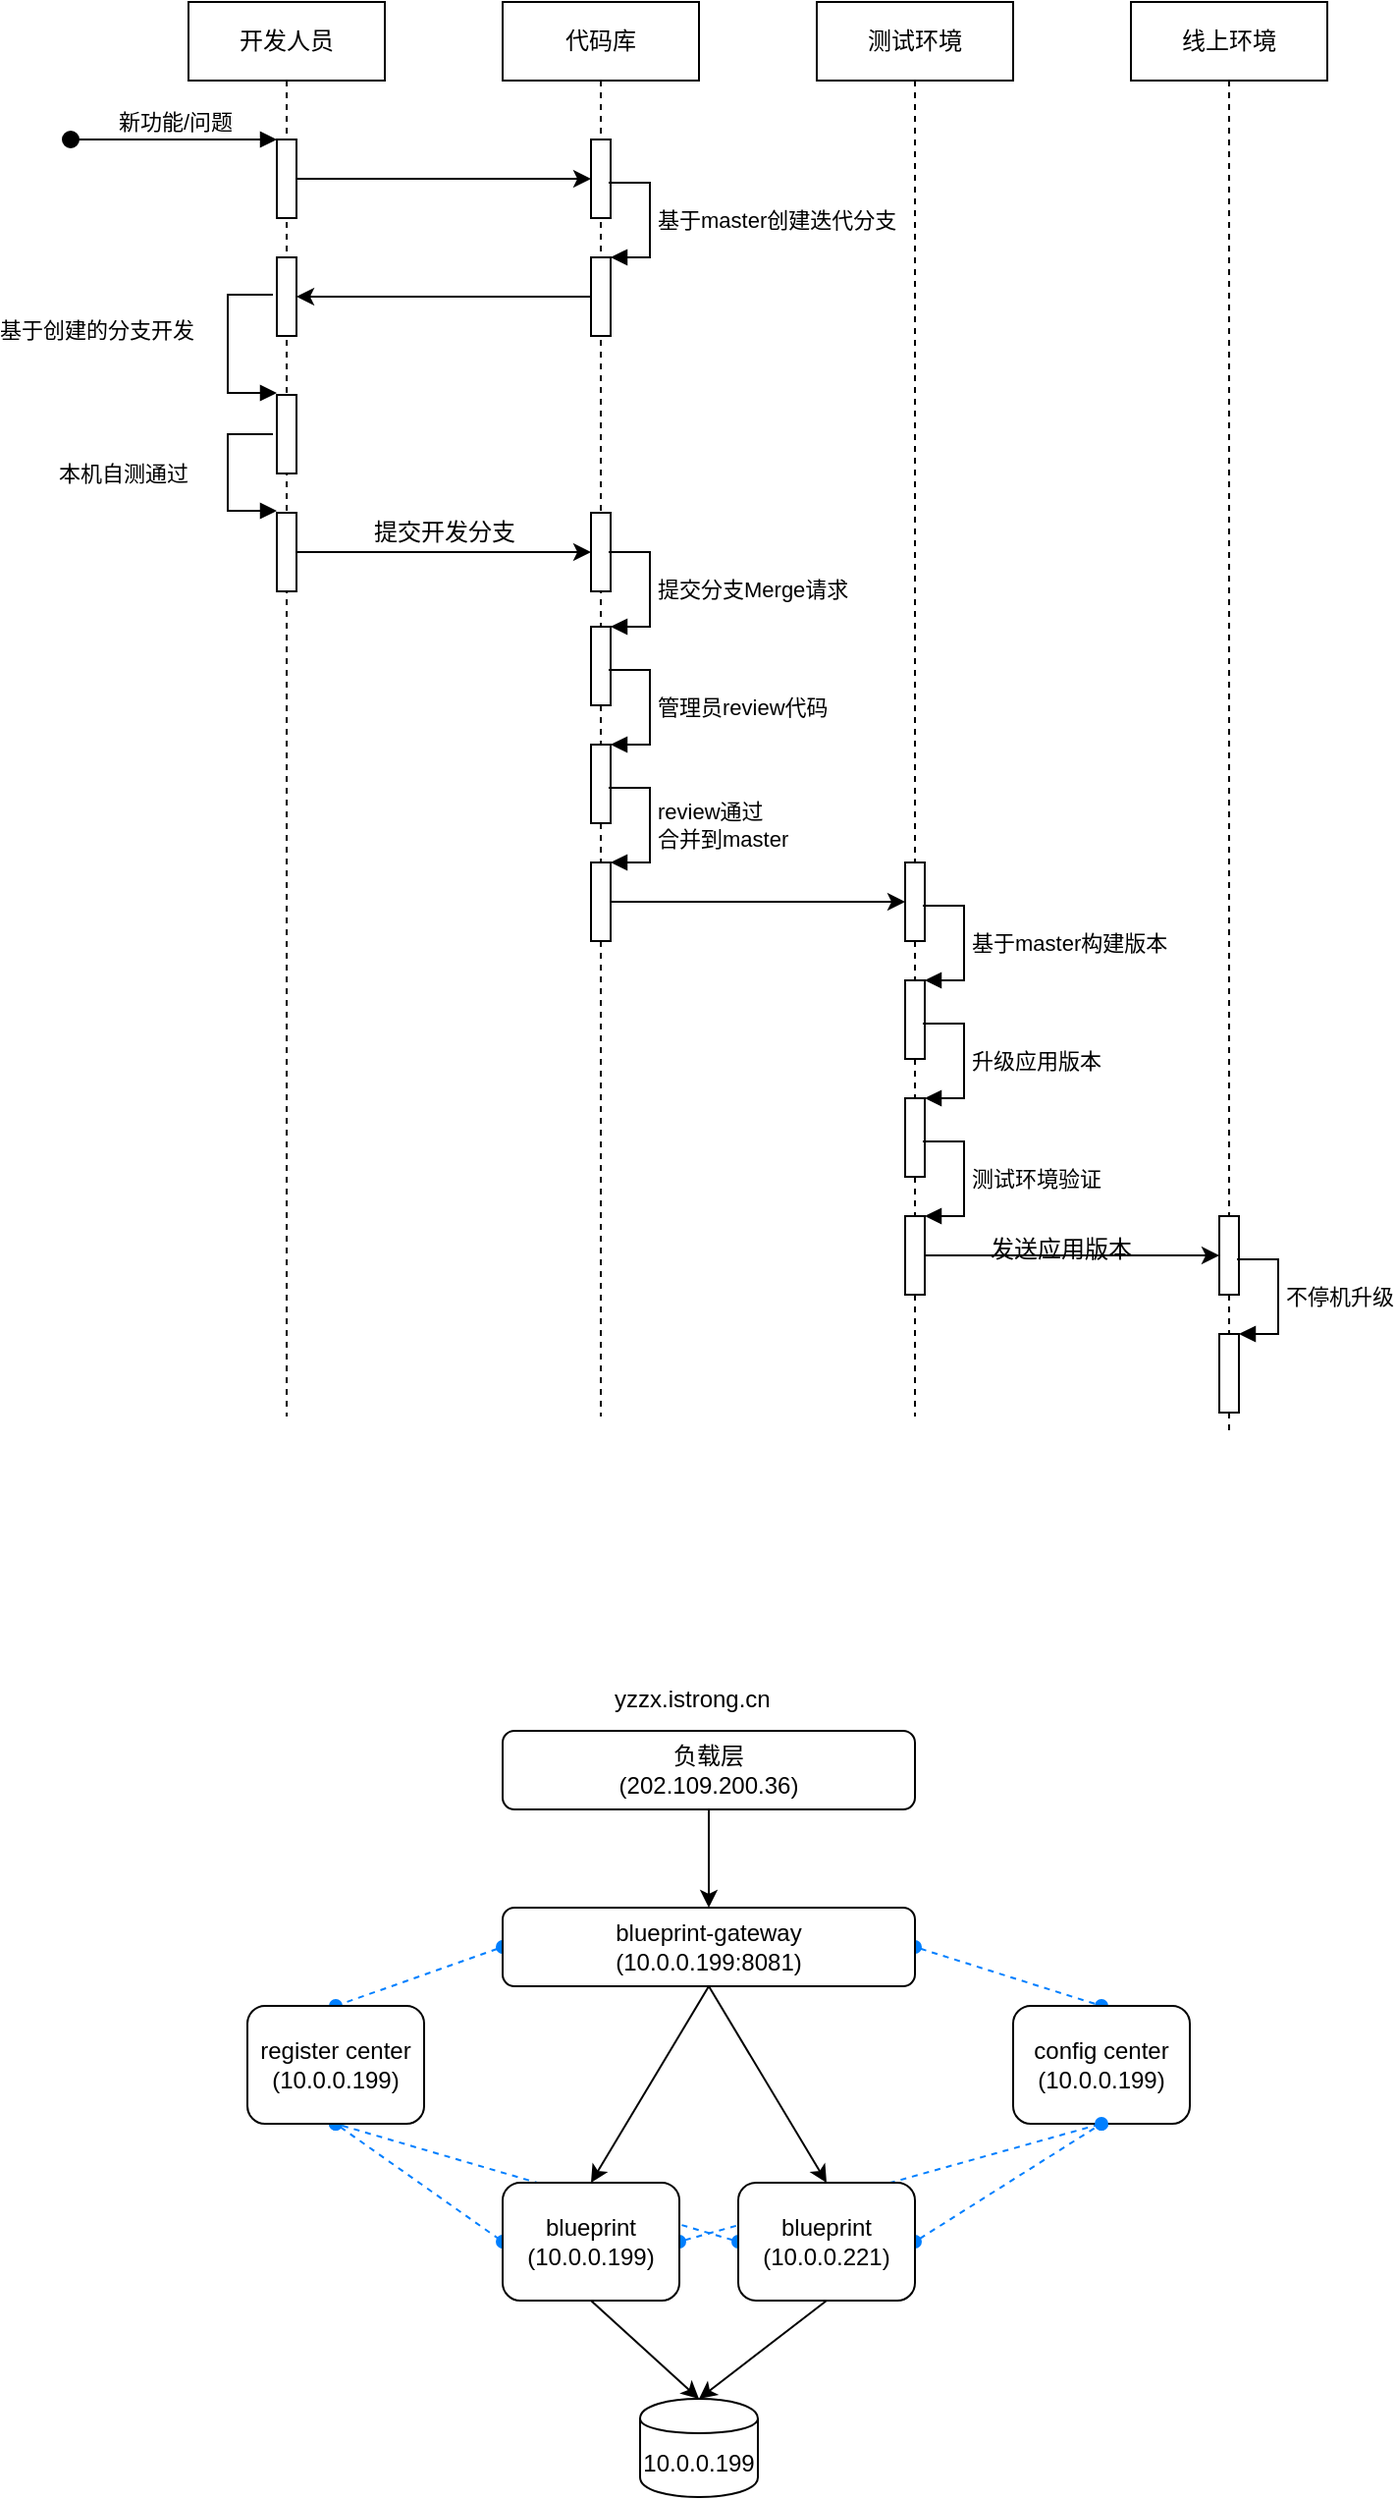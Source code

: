 <mxfile version="12.9.7" type="github">
  <diagram id="9kq6zoJX0rj1PIkXjqYG" name="第 1 页">
    <mxGraphModel dx="946" dy="648" grid="1" gridSize="10" guides="1" tooltips="1" connect="1" arrows="1" fold="1" page="1" pageScale="1" pageWidth="3300" pageHeight="4681" math="0" shadow="0">
      <root>
        <mxCell id="0" />
        <mxCell id="1" parent="0" />
        <mxCell id="2lvI47gKS-zeJH3E8dDC-2" value="开发人员" style="shape=umlLifeline;perimeter=lifelinePerimeter;whiteSpace=wrap;html=1;container=1;collapsible=0;recursiveResize=0;outlineConnect=0;" vertex="1" parent="1">
          <mxGeometry x="360" y="80" width="100" height="720" as="geometry" />
        </mxCell>
        <mxCell id="2lvI47gKS-zeJH3E8dDC-12" value="" style="html=1;points=[];perimeter=orthogonalPerimeter;" vertex="1" parent="2lvI47gKS-zeJH3E8dDC-2">
          <mxGeometry x="45" y="70" width="10" height="40" as="geometry" />
        </mxCell>
        <mxCell id="2lvI47gKS-zeJH3E8dDC-13" value="新功能/问题" style="html=1;verticalAlign=bottom;startArrow=oval;endArrow=block;startSize=8;" edge="1" target="2lvI47gKS-zeJH3E8dDC-12" parent="2lvI47gKS-zeJH3E8dDC-2">
          <mxGeometry relative="1" as="geometry">
            <mxPoint x="-60" y="70" as="sourcePoint" />
          </mxGeometry>
        </mxCell>
        <mxCell id="2lvI47gKS-zeJH3E8dDC-18" value="" style="html=1;points=[];perimeter=orthogonalPerimeter;" vertex="1" parent="2lvI47gKS-zeJH3E8dDC-2">
          <mxGeometry x="45" y="130" width="10" height="40" as="geometry" />
        </mxCell>
        <mxCell id="2lvI47gKS-zeJH3E8dDC-20" value="" style="html=1;points=[];perimeter=orthogonalPerimeter;" vertex="1" parent="2lvI47gKS-zeJH3E8dDC-2">
          <mxGeometry x="45" y="200" width="10" height="40" as="geometry" />
        </mxCell>
        <mxCell id="2lvI47gKS-zeJH3E8dDC-21" value="基于创建的分支开发" style="edgeStyle=orthogonalEdgeStyle;html=1;align=left;spacingLeft=2;endArrow=block;rounded=0;entryX=0;entryY=-0.025;exitX=-0.2;exitY=0.475;exitDx=0;exitDy=0;exitPerimeter=0;entryDx=0;entryDy=0;entryPerimeter=0;" edge="1" target="2lvI47gKS-zeJH3E8dDC-20" parent="2lvI47gKS-zeJH3E8dDC-2" source="2lvI47gKS-zeJH3E8dDC-18">
          <mxGeometry x="-0.359" y="120" relative="1" as="geometry">
            <mxPoint x="50" y="190" as="sourcePoint" />
            <Array as="points">
              <mxPoint x="20" y="149" />
              <mxPoint x="20" y="199" />
            </Array>
            <mxPoint x="-240" y="9" as="offset" />
          </mxGeometry>
        </mxCell>
        <mxCell id="2lvI47gKS-zeJH3E8dDC-22" value="" style="html=1;points=[];perimeter=orthogonalPerimeter;" vertex="1" parent="2lvI47gKS-zeJH3E8dDC-2">
          <mxGeometry x="45" y="260" width="10" height="40" as="geometry" />
        </mxCell>
        <mxCell id="2lvI47gKS-zeJH3E8dDC-23" value="本机自测通过" style="edgeStyle=orthogonalEdgeStyle;html=1;align=left;spacingLeft=2;endArrow=block;rounded=0;entryX=0;entryY=-0.025;exitX=-0.2;exitY=0.475;exitDx=0;exitDy=0;exitPerimeter=0;entryDx=0;entryDy=0;entryPerimeter=0;" edge="1" parent="2lvI47gKS-zeJH3E8dDC-2" target="2lvI47gKS-zeJH3E8dDC-22">
          <mxGeometry x="0.425" y="92" relative="1" as="geometry">
            <mxPoint x="43" y="220" as="sourcePoint" />
            <Array as="points">
              <mxPoint x="20" y="220" />
              <mxPoint x="20" y="259" />
            </Array>
            <mxPoint x="-90" y="73" as="offset" />
          </mxGeometry>
        </mxCell>
        <mxCell id="2lvI47gKS-zeJH3E8dDC-3" value="代码库" style="shape=umlLifeline;perimeter=lifelinePerimeter;whiteSpace=wrap;html=1;container=1;collapsible=0;recursiveResize=0;outlineConnect=0;" vertex="1" parent="1">
          <mxGeometry x="520" y="80" width="100" height="720" as="geometry" />
        </mxCell>
        <mxCell id="2lvI47gKS-zeJH3E8dDC-14" value="" style="html=1;points=[];perimeter=orthogonalPerimeter;" vertex="1" parent="2lvI47gKS-zeJH3E8dDC-3">
          <mxGeometry x="45" y="70" width="10" height="40" as="geometry" />
        </mxCell>
        <mxCell id="2lvI47gKS-zeJH3E8dDC-16" value="" style="html=1;points=[];perimeter=orthogonalPerimeter;" vertex="1" parent="2lvI47gKS-zeJH3E8dDC-3">
          <mxGeometry x="45" y="130" width="10" height="40" as="geometry" />
        </mxCell>
        <mxCell id="2lvI47gKS-zeJH3E8dDC-17" value="基于master创建迭代分支" style="edgeStyle=orthogonalEdgeStyle;html=1;align=left;spacingLeft=2;endArrow=block;rounded=0;entryX=1;entryY=0;exitX=0.9;exitY=0.55;exitDx=0;exitDy=0;exitPerimeter=0;" edge="1" target="2lvI47gKS-zeJH3E8dDC-16" parent="2lvI47gKS-zeJH3E8dDC-3" source="2lvI47gKS-zeJH3E8dDC-14">
          <mxGeometry relative="1" as="geometry">
            <mxPoint x="50" y="110" as="sourcePoint" />
            <Array as="points">
              <mxPoint x="75" y="92" />
              <mxPoint x="75" y="130" />
            </Array>
          </mxGeometry>
        </mxCell>
        <mxCell id="2lvI47gKS-zeJH3E8dDC-24" value="" style="html=1;points=[];perimeter=orthogonalPerimeter;" vertex="1" parent="2lvI47gKS-zeJH3E8dDC-3">
          <mxGeometry x="45" y="260" width="10" height="40" as="geometry" />
        </mxCell>
        <mxCell id="2lvI47gKS-zeJH3E8dDC-27" value="" style="html=1;points=[];perimeter=orthogonalPerimeter;" vertex="1" parent="2lvI47gKS-zeJH3E8dDC-3">
          <mxGeometry x="45" y="318" width="10" height="40" as="geometry" />
        </mxCell>
        <mxCell id="2lvI47gKS-zeJH3E8dDC-28" value="提交分支Merge请求" style="edgeStyle=orthogonalEdgeStyle;html=1;align=left;spacingLeft=2;endArrow=block;rounded=0;entryX=1;entryY=0;exitX=0.9;exitY=0.55;exitDx=0;exitDy=0;exitPerimeter=0;" edge="1" parent="2lvI47gKS-zeJH3E8dDC-3" target="2lvI47gKS-zeJH3E8dDC-27">
          <mxGeometry relative="1" as="geometry">
            <mxPoint x="54" y="280" as="sourcePoint" />
            <Array as="points">
              <mxPoint x="75" y="280" />
              <mxPoint x="75" y="318" />
            </Array>
          </mxGeometry>
        </mxCell>
        <mxCell id="2lvI47gKS-zeJH3E8dDC-29" value="" style="html=1;points=[];perimeter=orthogonalPerimeter;" vertex="1" parent="2lvI47gKS-zeJH3E8dDC-3">
          <mxGeometry x="45" y="378" width="10" height="40" as="geometry" />
        </mxCell>
        <mxCell id="2lvI47gKS-zeJH3E8dDC-30" value="管理员review代码" style="edgeStyle=orthogonalEdgeStyle;html=1;align=left;spacingLeft=2;endArrow=block;rounded=0;entryX=1;entryY=0;exitX=0.9;exitY=0.55;exitDx=0;exitDy=0;exitPerimeter=0;" edge="1" parent="2lvI47gKS-zeJH3E8dDC-3" target="2lvI47gKS-zeJH3E8dDC-29">
          <mxGeometry relative="1" as="geometry">
            <mxPoint x="54" y="340" as="sourcePoint" />
            <Array as="points">
              <mxPoint x="75" y="340" />
              <mxPoint x="75" y="378" />
            </Array>
          </mxGeometry>
        </mxCell>
        <mxCell id="2lvI47gKS-zeJH3E8dDC-31" value="" style="html=1;points=[];perimeter=orthogonalPerimeter;" vertex="1" parent="2lvI47gKS-zeJH3E8dDC-3">
          <mxGeometry x="45" y="438" width="10" height="40" as="geometry" />
        </mxCell>
        <mxCell id="2lvI47gKS-zeJH3E8dDC-32" value="review通过&lt;br&gt;合并到master" style="edgeStyle=orthogonalEdgeStyle;html=1;align=left;spacingLeft=2;endArrow=block;rounded=0;entryX=1;entryY=0;exitX=0.9;exitY=0.55;exitDx=0;exitDy=0;exitPerimeter=0;" edge="1" parent="2lvI47gKS-zeJH3E8dDC-3" target="2lvI47gKS-zeJH3E8dDC-31">
          <mxGeometry relative="1" as="geometry">
            <mxPoint x="54" y="400" as="sourcePoint" />
            <Array as="points">
              <mxPoint x="75" y="400" />
              <mxPoint x="75" y="438" />
            </Array>
          </mxGeometry>
        </mxCell>
        <mxCell id="2lvI47gKS-zeJH3E8dDC-4" value="测试环境" style="shape=umlLifeline;perimeter=lifelinePerimeter;whiteSpace=wrap;html=1;container=1;collapsible=0;recursiveResize=0;outlineConnect=0;" vertex="1" parent="1">
          <mxGeometry x="680" y="80" width="100" height="720" as="geometry" />
        </mxCell>
        <mxCell id="2lvI47gKS-zeJH3E8dDC-33" value="" style="html=1;points=[];perimeter=orthogonalPerimeter;" vertex="1" parent="2lvI47gKS-zeJH3E8dDC-4">
          <mxGeometry x="45" y="438" width="10" height="40" as="geometry" />
        </mxCell>
        <mxCell id="2lvI47gKS-zeJH3E8dDC-35" value="" style="html=1;points=[];perimeter=orthogonalPerimeter;" vertex="1" parent="2lvI47gKS-zeJH3E8dDC-4">
          <mxGeometry x="45" y="498" width="10" height="40" as="geometry" />
        </mxCell>
        <mxCell id="2lvI47gKS-zeJH3E8dDC-36" value="基于master构建版本" style="edgeStyle=orthogonalEdgeStyle;html=1;align=left;spacingLeft=2;endArrow=block;rounded=0;entryX=1;entryY=0;exitX=0.9;exitY=0.55;exitDx=0;exitDy=0;exitPerimeter=0;" edge="1" parent="2lvI47gKS-zeJH3E8dDC-4" target="2lvI47gKS-zeJH3E8dDC-35">
          <mxGeometry relative="1" as="geometry">
            <mxPoint x="54" y="460" as="sourcePoint" />
            <Array as="points">
              <mxPoint x="75" y="460" />
              <mxPoint x="75" y="498" />
            </Array>
          </mxGeometry>
        </mxCell>
        <mxCell id="2lvI47gKS-zeJH3E8dDC-37" value="" style="html=1;points=[];perimeter=orthogonalPerimeter;" vertex="1" parent="2lvI47gKS-zeJH3E8dDC-4">
          <mxGeometry x="45" y="558" width="10" height="40" as="geometry" />
        </mxCell>
        <mxCell id="2lvI47gKS-zeJH3E8dDC-38" value="升级应用版本" style="edgeStyle=orthogonalEdgeStyle;html=1;align=left;spacingLeft=2;endArrow=block;rounded=0;entryX=1;entryY=0;exitX=0.9;exitY=0.55;exitDx=0;exitDy=0;exitPerimeter=0;" edge="1" parent="2lvI47gKS-zeJH3E8dDC-4" target="2lvI47gKS-zeJH3E8dDC-37">
          <mxGeometry relative="1" as="geometry">
            <mxPoint x="54" y="520" as="sourcePoint" />
            <Array as="points">
              <mxPoint x="75" y="520" />
              <mxPoint x="75" y="558" />
            </Array>
          </mxGeometry>
        </mxCell>
        <mxCell id="2lvI47gKS-zeJH3E8dDC-39" value="" style="html=1;points=[];perimeter=orthogonalPerimeter;" vertex="1" parent="2lvI47gKS-zeJH3E8dDC-4">
          <mxGeometry x="45" y="618" width="10" height="40" as="geometry" />
        </mxCell>
        <mxCell id="2lvI47gKS-zeJH3E8dDC-40" value="测试环境验证" style="edgeStyle=orthogonalEdgeStyle;html=1;align=left;spacingLeft=2;endArrow=block;rounded=0;entryX=1;entryY=0;exitX=0.9;exitY=0.55;exitDx=0;exitDy=0;exitPerimeter=0;" edge="1" parent="2lvI47gKS-zeJH3E8dDC-4" target="2lvI47gKS-zeJH3E8dDC-39">
          <mxGeometry relative="1" as="geometry">
            <mxPoint x="54" y="580" as="sourcePoint" />
            <Array as="points">
              <mxPoint x="75" y="580" />
              <mxPoint x="75" y="618" />
            </Array>
          </mxGeometry>
        </mxCell>
        <mxCell id="2lvI47gKS-zeJH3E8dDC-5" value="线上环境" style="shape=umlLifeline;perimeter=lifelinePerimeter;whiteSpace=wrap;html=1;container=1;collapsible=0;recursiveResize=0;outlineConnect=0;" vertex="1" parent="1">
          <mxGeometry x="840" y="80" width="100" height="730" as="geometry" />
        </mxCell>
        <mxCell id="2lvI47gKS-zeJH3E8dDC-42" value="" style="html=1;points=[];perimeter=orthogonalPerimeter;" vertex="1" parent="2lvI47gKS-zeJH3E8dDC-5">
          <mxGeometry x="45" y="618" width="10" height="40" as="geometry" />
        </mxCell>
        <mxCell id="2lvI47gKS-zeJH3E8dDC-45" value="" style="html=1;points=[];perimeter=orthogonalPerimeter;" vertex="1" parent="2lvI47gKS-zeJH3E8dDC-5">
          <mxGeometry x="45" y="678" width="10" height="40" as="geometry" />
        </mxCell>
        <mxCell id="2lvI47gKS-zeJH3E8dDC-46" value="不停机升级" style="edgeStyle=orthogonalEdgeStyle;html=1;align=left;spacingLeft=2;endArrow=block;rounded=0;entryX=1;entryY=0;exitX=0.9;exitY=0.55;exitDx=0;exitDy=0;exitPerimeter=0;" edge="1" parent="2lvI47gKS-zeJH3E8dDC-5" target="2lvI47gKS-zeJH3E8dDC-45">
          <mxGeometry relative="1" as="geometry">
            <mxPoint x="54" y="640" as="sourcePoint" />
            <Array as="points">
              <mxPoint x="75" y="640" />
              <mxPoint x="75" y="678" />
            </Array>
          </mxGeometry>
        </mxCell>
        <mxCell id="2lvI47gKS-zeJH3E8dDC-15" value="" style="edgeStyle=orthogonalEdgeStyle;rounded=0;orthogonalLoop=1;jettySize=auto;html=1;" edge="1" parent="1" source="2lvI47gKS-zeJH3E8dDC-12" target="2lvI47gKS-zeJH3E8dDC-14">
          <mxGeometry relative="1" as="geometry" />
        </mxCell>
        <mxCell id="2lvI47gKS-zeJH3E8dDC-19" value="" style="edgeStyle=orthogonalEdgeStyle;rounded=0;orthogonalLoop=1;jettySize=auto;html=1;" edge="1" parent="1" source="2lvI47gKS-zeJH3E8dDC-16" target="2lvI47gKS-zeJH3E8dDC-18">
          <mxGeometry relative="1" as="geometry" />
        </mxCell>
        <mxCell id="2lvI47gKS-zeJH3E8dDC-25" value="" style="edgeStyle=orthogonalEdgeStyle;rounded=0;orthogonalLoop=1;jettySize=auto;html=1;" edge="1" parent="1" source="2lvI47gKS-zeJH3E8dDC-22" target="2lvI47gKS-zeJH3E8dDC-24">
          <mxGeometry relative="1" as="geometry" />
        </mxCell>
        <mxCell id="2lvI47gKS-zeJH3E8dDC-26" value="提交开发分支" style="text;html=1;align=center;verticalAlign=middle;resizable=0;points=[];" vertex="1" connectable="0" parent="2lvI47gKS-zeJH3E8dDC-25">
          <mxGeometry x="-0.16" y="3" relative="1" as="geometry">
            <mxPoint x="12" y="-7" as="offset" />
          </mxGeometry>
        </mxCell>
        <mxCell id="2lvI47gKS-zeJH3E8dDC-34" value="" style="edgeStyle=orthogonalEdgeStyle;rounded=0;orthogonalLoop=1;jettySize=auto;html=1;" edge="1" parent="1" source="2lvI47gKS-zeJH3E8dDC-31" target="2lvI47gKS-zeJH3E8dDC-33">
          <mxGeometry relative="1" as="geometry" />
        </mxCell>
        <mxCell id="2lvI47gKS-zeJH3E8dDC-43" value="" style="edgeStyle=orthogonalEdgeStyle;rounded=0;orthogonalLoop=1;jettySize=auto;html=1;" edge="1" parent="1" source="2lvI47gKS-zeJH3E8dDC-39" target="2lvI47gKS-zeJH3E8dDC-42">
          <mxGeometry relative="1" as="geometry" />
        </mxCell>
        <mxCell id="2lvI47gKS-zeJH3E8dDC-44" value="发送应用版本" style="text;html=1;align=center;verticalAlign=middle;resizable=0;points=[];" vertex="1" connectable="0" parent="2lvI47gKS-zeJH3E8dDC-43">
          <mxGeometry x="-0.08" y="3" relative="1" as="geometry">
            <mxPoint as="offset" />
          </mxGeometry>
        </mxCell>
        <mxCell id="2lvI47gKS-zeJH3E8dDC-49" style="edgeStyle=orthogonalEdgeStyle;rounded=0;orthogonalLoop=1;jettySize=auto;html=1;exitX=0.5;exitY=1;exitDx=0;exitDy=0;" edge="1" parent="1" source="2lvI47gKS-zeJH3E8dDC-47" target="2lvI47gKS-zeJH3E8dDC-48">
          <mxGeometry relative="1" as="geometry" />
        </mxCell>
        <mxCell id="2lvI47gKS-zeJH3E8dDC-47" value="负载层&lt;br&gt;(202.109.200.36)" style="rounded=1;whiteSpace=wrap;html=1;" vertex="1" parent="1">
          <mxGeometry x="520" y="960" width="210" height="40" as="geometry" />
        </mxCell>
        <mxCell id="2lvI47gKS-zeJH3E8dDC-52" style="rounded=0;orthogonalLoop=1;jettySize=auto;html=1;exitX=0.5;exitY=1;exitDx=0;exitDy=0;entryX=0.5;entryY=0;entryDx=0;entryDy=0;" edge="1" parent="1" source="2lvI47gKS-zeJH3E8dDC-48" target="2lvI47gKS-zeJH3E8dDC-50">
          <mxGeometry relative="1" as="geometry" />
        </mxCell>
        <mxCell id="2lvI47gKS-zeJH3E8dDC-60" style="edgeStyle=none;rounded=0;orthogonalLoop=1;jettySize=auto;html=1;exitX=0;exitY=0.5;exitDx=0;exitDy=0;entryX=0.5;entryY=0;entryDx=0;entryDy=0;startArrow=oval;startFill=1;strokeColor=#007FFF;endArrow=oval;endFill=1;dashed=1;" edge="1" parent="1" source="2lvI47gKS-zeJH3E8dDC-48" target="2lvI47gKS-zeJH3E8dDC-59">
          <mxGeometry relative="1" as="geometry" />
        </mxCell>
        <mxCell id="2lvI47gKS-zeJH3E8dDC-63" style="edgeStyle=none;rounded=0;orthogonalLoop=1;jettySize=auto;html=1;exitX=1;exitY=0.5;exitDx=0;exitDy=0;entryX=0.5;entryY=0;entryDx=0;entryDy=0;startArrow=oval;startFill=1;strokeColor=#007FFF;endArrow=oval;endFill=1;dashed=1;" edge="1" parent="1" source="2lvI47gKS-zeJH3E8dDC-48" target="2lvI47gKS-zeJH3E8dDC-62">
          <mxGeometry relative="1" as="geometry" />
        </mxCell>
        <mxCell id="2lvI47gKS-zeJH3E8dDC-48" value="blueprint-gateway&lt;br&gt;(10.0.0.199:8081)" style="rounded=1;whiteSpace=wrap;html=1;" vertex="1" parent="1">
          <mxGeometry x="520" y="1050" width="210" height="40" as="geometry" />
        </mxCell>
        <mxCell id="2lvI47gKS-zeJH3E8dDC-57" style="edgeStyle=none;rounded=0;orthogonalLoop=1;jettySize=auto;html=1;exitX=0.5;exitY=1;exitDx=0;exitDy=0;entryX=0.5;entryY=0;entryDx=0;entryDy=0;" edge="1" parent="1" source="2lvI47gKS-zeJH3E8dDC-50" target="2lvI47gKS-zeJH3E8dDC-56">
          <mxGeometry relative="1" as="geometry" />
        </mxCell>
        <mxCell id="2lvI47gKS-zeJH3E8dDC-58" style="edgeStyle=none;rounded=0;orthogonalLoop=1;jettySize=auto;html=1;exitX=0.5;exitY=1;exitDx=0;exitDy=0;entryX=0.5;entryY=0;entryDx=0;entryDy=0;" edge="1" parent="1" source="2lvI47gKS-zeJH3E8dDC-51" target="2lvI47gKS-zeJH3E8dDC-56">
          <mxGeometry relative="1" as="geometry">
            <mxPoint x="620" y="1260" as="targetPoint" />
          </mxGeometry>
        </mxCell>
        <mxCell id="2lvI47gKS-zeJH3E8dDC-64" style="edgeStyle=none;rounded=0;orthogonalLoop=1;jettySize=auto;html=1;exitX=1;exitY=0.5;exitDx=0;exitDy=0;entryX=0.5;entryY=1;entryDx=0;entryDy=0;startArrow=oval;startFill=1;strokeColor=#007FFF;endArrow=oval;endFill=1;dashed=1;" edge="1" parent="1" source="2lvI47gKS-zeJH3E8dDC-51" target="2lvI47gKS-zeJH3E8dDC-62">
          <mxGeometry relative="1" as="geometry" />
        </mxCell>
        <mxCell id="2lvI47gKS-zeJH3E8dDC-65" style="edgeStyle=none;rounded=0;orthogonalLoop=1;jettySize=auto;html=1;exitX=0;exitY=0.5;exitDx=0;exitDy=0;entryX=0.5;entryY=1;entryDx=0;entryDy=0;startArrow=oval;startFill=1;strokeColor=#007FFF;endArrow=oval;endFill=1;dashed=1;" edge="1" parent="1" source="2lvI47gKS-zeJH3E8dDC-51" target="2lvI47gKS-zeJH3E8dDC-59">
          <mxGeometry relative="1" as="geometry" />
        </mxCell>
        <mxCell id="2lvI47gKS-zeJH3E8dDC-53" style="rounded=0;orthogonalLoop=1;jettySize=auto;html=1;exitX=0.5;exitY=1;exitDx=0;exitDy=0;entryX=0.5;entryY=0;entryDx=0;entryDy=0;" edge="1" parent="1" source="2lvI47gKS-zeJH3E8dDC-48" target="2lvI47gKS-zeJH3E8dDC-51">
          <mxGeometry relative="1" as="geometry">
            <mxPoint x="635" y="1100" as="sourcePoint" />
            <mxPoint x="593" y="1170" as="targetPoint" />
          </mxGeometry>
        </mxCell>
        <mxCell id="2lvI47gKS-zeJH3E8dDC-54" value="yzzx.istrong.cn" style="text;html=1;" vertex="1" parent="1">
          <mxGeometry x="575" y="930" width="100" height="30" as="geometry" />
        </mxCell>
        <mxCell id="2lvI47gKS-zeJH3E8dDC-56" value="10.0.0.199" style="shape=cylinder;whiteSpace=wrap;html=1;boundedLbl=1;backgroundOutline=1;" vertex="1" parent="1">
          <mxGeometry x="590" y="1300" width="60" height="50" as="geometry" />
        </mxCell>
        <mxCell id="2lvI47gKS-zeJH3E8dDC-61" style="edgeStyle=none;rounded=0;orthogonalLoop=1;jettySize=auto;html=1;exitX=0.5;exitY=1;exitDx=0;exitDy=0;entryX=0;entryY=0.5;entryDx=0;entryDy=0;startArrow=oval;startFill=1;strokeColor=#007FFF;endArrow=oval;endFill=1;dashed=1;" edge="1" parent="1" source="2lvI47gKS-zeJH3E8dDC-59" target="2lvI47gKS-zeJH3E8dDC-50">
          <mxGeometry relative="1" as="geometry" />
        </mxCell>
        <mxCell id="2lvI47gKS-zeJH3E8dDC-59" value="register center&lt;br&gt;(10.0.0.199)" style="rounded=1;whiteSpace=wrap;html=1;" vertex="1" parent="1">
          <mxGeometry x="390" y="1100" width="90" height="60" as="geometry" />
        </mxCell>
        <mxCell id="2lvI47gKS-zeJH3E8dDC-62" value="config center&lt;br&gt;(10.0.0.199)" style="rounded=1;whiteSpace=wrap;html=1;" vertex="1" parent="1">
          <mxGeometry x="780" y="1100" width="90" height="60" as="geometry" />
        </mxCell>
        <mxCell id="2lvI47gKS-zeJH3E8dDC-66" style="edgeStyle=none;rounded=0;orthogonalLoop=1;jettySize=auto;html=1;exitX=1;exitY=0.5;exitDx=0;exitDy=0;entryX=0.5;entryY=1;entryDx=0;entryDy=0;startArrow=oval;startFill=1;strokeColor=#007FFF;endArrow=oval;endFill=1;dashed=1;" edge="1" parent="1" source="2lvI47gKS-zeJH3E8dDC-50" target="2lvI47gKS-zeJH3E8dDC-62">
          <mxGeometry relative="1" as="geometry" />
        </mxCell>
        <mxCell id="2lvI47gKS-zeJH3E8dDC-50" value="blueprint&lt;br&gt;(10.0.0.199)" style="rounded=1;whiteSpace=wrap;html=1;" vertex="1" parent="1">
          <mxGeometry x="520" y="1190" width="90" height="60" as="geometry" />
        </mxCell>
        <mxCell id="2lvI47gKS-zeJH3E8dDC-51" value="blueprint&lt;br&gt;(10.0.0.221)" style="rounded=1;whiteSpace=wrap;html=1;" vertex="1" parent="1">
          <mxGeometry x="640" y="1190" width="90" height="60" as="geometry" />
        </mxCell>
      </root>
    </mxGraphModel>
  </diagram>
</mxfile>
